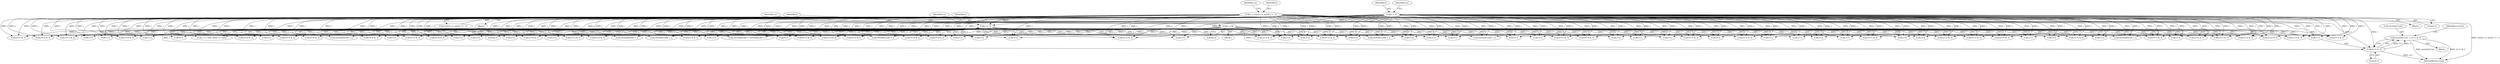 digraph "0_poppler_a9b8ab4657dec65b8b86c225d12c533ad7e984e2@array" {
"1001176" [label="(Call,section[1].ia1 = (i+1) & 3)"];
"1001182" [label="(Call,(i+1) & 3)"];
"1000640" [label="(Call,i = (vy[2] <= vy[3]) ? 2 : 3)"];
"1000661" [label="(Call,i = 1)"];
"1000674" [label="(Call,i != 3)"];
"1000685" [label="(Call,i = 0)"];
"1000695" [label="(Call,(i+1) & 3)"];
"1001774" [label="(MethodReturn,void)"];
"1001104" [label="(Call,(i+1) & 3)"];
"1000662" [label="(Identifier,i)"];
"1001044" [label="(Call,(i+1) & 3)"];
"1000642" [label="(Call,(vy[2] <= vy[3]) ? 2 : 3)"];
"1000850" [label="(Call,(i+2) & 3)"];
"1000660" [label="(Block,)"];
"1001045" [label="(Call,i+1)"];
"1001247" [label="(Call,i+1)"];
"1000722" [label="(Call,(i+2) & 3)"];
"1001217" [label="(Call,(i+3) & 3)"];
"1000663" [label="(Literal,1)"];
"1001157" [label="(Call,i+1)"];
"1000806" [label="(Call,section[0].ib0 = i)"];
"1000969" [label="(Call,(i+1) & 3)"];
"1001176" [label="(Call,section[1].ia1 = (i+1) & 3)"];
"1000755" [label="(Call,(i+3) & 3)"];
"1000766" [label="(Call,(i+1) & 3)"];
"1000851" [label="(Call,i+2)"];
"1000916" [label="(Call,(i+1) & 3)"];
"1001055" [label="(Call,(i+2) & 3)"];
"1001093" [label="(Call,(i+3) & 3)"];
"1000723" [label="(Call,i+2)"];
"1001147" [label="(Call,i+1)"];
"1001156" [label="(Call,(i+1) & 3)"];
"1000655" [label="(Identifier,vy)"];
"1000777" [label="(Call,(i+2) & 3)"];
"1001190" [label="(Identifier,section)"];
"1001132" [label="(Call,i+3)"];
"1000953" [label="(Call,i+3)"];
"1000691" [label="(Identifier,vy)"];
"1001193" [label="(Call,(i+3) & 3)"];
"1001218" [label="(Call,i+3)"];
"1001183" [label="(Call,i+1)"];
"1001080" [label="(Call,section[1].ia0 = i)"];
"1001169" [label="(Call,section[1].ia0 = i)"];
"1001033" [label="(Call,i+3)"];
"1001205" [label="(Call,i+2)"];
"1001131" [label="(Call,(i+3) & 3)"];
"1000820" [label="(Call,i+3)"];
"1001204" [label="(Call,(i+2) & 3)"];
"1001001" [label="(Call,i+1)"];
"1001032" [label="(Call,(i+3) & 3)"];
"1000641" [label="(Identifier,i)"];
"1000668" [label="(Identifier,vy)"];
"1000857" [label="(Call,section[0].ia0 = section[0].ib0 = i)"];
"1000736" [label="(Call,(i+1) & 3)"];
"1000899" [label="(Call,i+3)"];
"1000892" [label="(Call,i+1)"];
"1001194" [label="(Call,i+3)"];
"1000679" [label="(Identifier,vy)"];
"1000978" [label="(Call,(i+1) & 3)"];
"1000756" [label="(Call,i+3)"];
"1000882" [label="(Call,(i+2) & 3)"];
"1000791" [label="(Call,i+1)"];
"1001105" [label="(Call,i+1)"];
"1000790" [label="(Call,(i+1) & 3)"];
"1000673" [label="(Call,i != 3 && vy[0] == vy[i])"];
"1000952" [label="(Call,(i+3) & 3)"];
"1001163" [label="(Call,(i+3) & 3)"];
"1000819" [label="(Call,(i+3) & 3)"];
"1000898" [label="(Call,(i+3) & 3)"];
"1000778" [label="(Call,i+2)"];
"1000686" [label="(Identifier,i)"];
"1000767" [label="(Call,i+1)"];
"1000986" [label="(Call,i+3)"];
"1001233" [label="(Call,section[1].ib0 = i)"];
"1000917" [label="(Call,i+1)"];
"1000685" [label="(Call,i = 0)"];
"1001016" [label="(Call,i+3)"];
"1000684" [label="(Block,)"];
"1001115" [label="(Call,(i+2) & 3)"];
"1001246" [label="(Call,(i+1) & 3)"];
"1000934" [label="(Call,i+3)"];
"1000675" [label="(Identifier,i)"];
"1001073" [label="(Call,(i+3) & 3)"];
"1000661" [label="(Call,i = 1)"];
"1000801" [label="(Call,(i+2) & 3)"];
"1001164" [label="(Call,i+3)"];
"1001116" [label="(Call,i+2)"];
"1000883" [label="(Call,i+2)"];
"1000979" [label="(Call,i+1)"];
"1001015" [label="(Call,(i+3) & 3)"];
"1001182" [label="(Call,(i+1) & 3)"];
"1001168" [label="(Block,)"];
"1000985" [label="(Call,(i+3) & 3)"];
"1001026" [label="(Call,i+1)"];
"1001094" [label="(Call,i+3)"];
"1000687" [label="(Literal,0)"];
"1000863" [label="(Call,section[0].ib0 = i)"];
"1000802" [label="(Call,i+2)"];
"1000742" [label="(Call,section[0].ia0 = i)"];
"1001025" [label="(Call,(i+1) & 3)"];
"1000676" [label="(Literal,3)"];
"1000933" [label="(Call,(i+3) & 3)"];
"1001000" [label="(Call,(i+1) & 3)"];
"1001074" [label="(Call,i+3)"];
"1001177" [label="(Call,section[1].ia1)"];
"1001186" [label="(Literal,3)"];
"1000970" [label="(Call,i+1)"];
"1000674" [label="(Call,i != 3)"];
"1000696" [label="(Call,i+1)"];
"1000737" [label="(Call,i+1)"];
"1000891" [label="(Call,(i+1) & 3)"];
"1001228" [label="(Call,(i+2) & 3)"];
"1001060" [label="(Call,section[1].ib0 = i)"];
"1000107" [label="(Block,)"];
"1000640" [label="(Call,i = (vy[2] <= vy[3]) ? 2 : 3)"];
"1001146" [label="(Call,(i+1) & 3)"];
"1001229" [label="(Call,i+2)"];
"1001056" [label="(Call,i+2)"];
"1001176" -> "1001168"  [label="AST: "];
"1001176" -> "1001182"  [label="CFG: "];
"1001177" -> "1001176"  [label="AST: "];
"1001182" -> "1001176"  [label="AST: "];
"1001190" -> "1001176"  [label="CFG: "];
"1001176" -> "1001774"  [label="DDG: section[1].ia1"];
"1001176" -> "1001774"  [label="DDG: (i+1) & 3"];
"1001182" -> "1001176"  [label="DDG: i+1"];
"1001182" -> "1001176"  [label="DDG: 3"];
"1001182" -> "1001186"  [label="CFG: "];
"1001183" -> "1001182"  [label="AST: "];
"1001186" -> "1001182"  [label="AST: "];
"1001182" -> "1001774"  [label="DDG: i+1"];
"1000640" -> "1001182"  [label="DDG: i"];
"1000661" -> "1001182"  [label="DDG: i"];
"1000674" -> "1001182"  [label="DDG: i"];
"1000685" -> "1001182"  [label="DDG: i"];
"1000640" -> "1000107"  [label="AST: "];
"1000640" -> "1000642"  [label="CFG: "];
"1000641" -> "1000640"  [label="AST: "];
"1000642" -> "1000640"  [label="AST: "];
"1000655" -> "1000640"  [label="CFG: "];
"1000640" -> "1001774"  [label="DDG: (vy[2] <= vy[3]) ? 2 : 3"];
"1000640" -> "1000674"  [label="DDG: i"];
"1000640" -> "1000695"  [label="DDG: i"];
"1000640" -> "1000696"  [label="DDG: i"];
"1000640" -> "1000722"  [label="DDG: i"];
"1000640" -> "1000723"  [label="DDG: i"];
"1000640" -> "1000736"  [label="DDG: i"];
"1000640" -> "1000737"  [label="DDG: i"];
"1000640" -> "1000742"  [label="DDG: i"];
"1000640" -> "1000755"  [label="DDG: i"];
"1000640" -> "1000756"  [label="DDG: i"];
"1000640" -> "1000766"  [label="DDG: i"];
"1000640" -> "1000767"  [label="DDG: i"];
"1000640" -> "1000777"  [label="DDG: i"];
"1000640" -> "1000778"  [label="DDG: i"];
"1000640" -> "1000790"  [label="DDG: i"];
"1000640" -> "1000791"  [label="DDG: i"];
"1000640" -> "1000801"  [label="DDG: i"];
"1000640" -> "1000802"  [label="DDG: i"];
"1000640" -> "1000806"  [label="DDG: i"];
"1000640" -> "1000819"  [label="DDG: i"];
"1000640" -> "1000820"  [label="DDG: i"];
"1000640" -> "1000850"  [label="DDG: i"];
"1000640" -> "1000851"  [label="DDG: i"];
"1000640" -> "1000857"  [label="DDG: i"];
"1000640" -> "1000863"  [label="DDG: i"];
"1000640" -> "1000882"  [label="DDG: i"];
"1000640" -> "1000883"  [label="DDG: i"];
"1000640" -> "1000891"  [label="DDG: i"];
"1000640" -> "1000892"  [label="DDG: i"];
"1000640" -> "1000898"  [label="DDG: i"];
"1000640" -> "1000899"  [label="DDG: i"];
"1000640" -> "1000916"  [label="DDG: i"];
"1000640" -> "1000917"  [label="DDG: i"];
"1000640" -> "1000933"  [label="DDG: i"];
"1000640" -> "1000934"  [label="DDG: i"];
"1000640" -> "1000952"  [label="DDG: i"];
"1000640" -> "1000953"  [label="DDG: i"];
"1000640" -> "1000969"  [label="DDG: i"];
"1000640" -> "1000970"  [label="DDG: i"];
"1000640" -> "1000978"  [label="DDG: i"];
"1000640" -> "1000979"  [label="DDG: i"];
"1000640" -> "1000985"  [label="DDG: i"];
"1000640" -> "1000986"  [label="DDG: i"];
"1000640" -> "1001000"  [label="DDG: i"];
"1000640" -> "1001001"  [label="DDG: i"];
"1000640" -> "1001015"  [label="DDG: i"];
"1000640" -> "1001016"  [label="DDG: i"];
"1000640" -> "1001025"  [label="DDG: i"];
"1000640" -> "1001026"  [label="DDG: i"];
"1000640" -> "1001032"  [label="DDG: i"];
"1000640" -> "1001033"  [label="DDG: i"];
"1000640" -> "1001044"  [label="DDG: i"];
"1000640" -> "1001045"  [label="DDG: i"];
"1000640" -> "1001055"  [label="DDG: i"];
"1000640" -> "1001056"  [label="DDG: i"];
"1000640" -> "1001060"  [label="DDG: i"];
"1000640" -> "1001073"  [label="DDG: i"];
"1000640" -> "1001074"  [label="DDG: i"];
"1000640" -> "1001080"  [label="DDG: i"];
"1000640" -> "1001093"  [label="DDG: i"];
"1000640" -> "1001094"  [label="DDG: i"];
"1000640" -> "1001104"  [label="DDG: i"];
"1000640" -> "1001105"  [label="DDG: i"];
"1000640" -> "1001115"  [label="DDG: i"];
"1000640" -> "1001116"  [label="DDG: i"];
"1000640" -> "1001131"  [label="DDG: i"];
"1000640" -> "1001132"  [label="DDG: i"];
"1000640" -> "1001146"  [label="DDG: i"];
"1000640" -> "1001147"  [label="DDG: i"];
"1000640" -> "1001156"  [label="DDG: i"];
"1000640" -> "1001157"  [label="DDG: i"];
"1000640" -> "1001163"  [label="DDG: i"];
"1000640" -> "1001164"  [label="DDG: i"];
"1000640" -> "1001169"  [label="DDG: i"];
"1000640" -> "1001183"  [label="DDG: i"];
"1000640" -> "1001193"  [label="DDG: i"];
"1000640" -> "1001194"  [label="DDG: i"];
"1000640" -> "1001204"  [label="DDG: i"];
"1000640" -> "1001205"  [label="DDG: i"];
"1000640" -> "1001217"  [label="DDG: i"];
"1000640" -> "1001218"  [label="DDG: i"];
"1000640" -> "1001228"  [label="DDG: i"];
"1000640" -> "1001229"  [label="DDG: i"];
"1000640" -> "1001233"  [label="DDG: i"];
"1000640" -> "1001246"  [label="DDG: i"];
"1000640" -> "1001247"  [label="DDG: i"];
"1000661" -> "1000660"  [label="AST: "];
"1000661" -> "1000663"  [label="CFG: "];
"1000662" -> "1000661"  [label="AST: "];
"1000663" -> "1000661"  [label="AST: "];
"1000668" -> "1000661"  [label="CFG: "];
"1000661" -> "1000674"  [label="DDG: i"];
"1000661" -> "1000695"  [label="DDG: i"];
"1000661" -> "1000696"  [label="DDG: i"];
"1000661" -> "1000722"  [label="DDG: i"];
"1000661" -> "1000723"  [label="DDG: i"];
"1000661" -> "1000736"  [label="DDG: i"];
"1000661" -> "1000737"  [label="DDG: i"];
"1000661" -> "1000742"  [label="DDG: i"];
"1000661" -> "1000755"  [label="DDG: i"];
"1000661" -> "1000756"  [label="DDG: i"];
"1000661" -> "1000766"  [label="DDG: i"];
"1000661" -> "1000767"  [label="DDG: i"];
"1000661" -> "1000777"  [label="DDG: i"];
"1000661" -> "1000778"  [label="DDG: i"];
"1000661" -> "1000790"  [label="DDG: i"];
"1000661" -> "1000791"  [label="DDG: i"];
"1000661" -> "1000801"  [label="DDG: i"];
"1000661" -> "1000802"  [label="DDG: i"];
"1000661" -> "1000806"  [label="DDG: i"];
"1000661" -> "1000819"  [label="DDG: i"];
"1000661" -> "1000820"  [label="DDG: i"];
"1000661" -> "1000850"  [label="DDG: i"];
"1000661" -> "1000851"  [label="DDG: i"];
"1000661" -> "1000857"  [label="DDG: i"];
"1000661" -> "1000863"  [label="DDG: i"];
"1000661" -> "1000882"  [label="DDG: i"];
"1000661" -> "1000883"  [label="DDG: i"];
"1000661" -> "1000891"  [label="DDG: i"];
"1000661" -> "1000892"  [label="DDG: i"];
"1000661" -> "1000898"  [label="DDG: i"];
"1000661" -> "1000899"  [label="DDG: i"];
"1000661" -> "1000916"  [label="DDG: i"];
"1000661" -> "1000917"  [label="DDG: i"];
"1000661" -> "1000933"  [label="DDG: i"];
"1000661" -> "1000934"  [label="DDG: i"];
"1000661" -> "1000952"  [label="DDG: i"];
"1000661" -> "1000953"  [label="DDG: i"];
"1000661" -> "1000969"  [label="DDG: i"];
"1000661" -> "1000970"  [label="DDG: i"];
"1000661" -> "1000978"  [label="DDG: i"];
"1000661" -> "1000979"  [label="DDG: i"];
"1000661" -> "1000985"  [label="DDG: i"];
"1000661" -> "1000986"  [label="DDG: i"];
"1000661" -> "1001000"  [label="DDG: i"];
"1000661" -> "1001001"  [label="DDG: i"];
"1000661" -> "1001015"  [label="DDG: i"];
"1000661" -> "1001016"  [label="DDG: i"];
"1000661" -> "1001025"  [label="DDG: i"];
"1000661" -> "1001026"  [label="DDG: i"];
"1000661" -> "1001032"  [label="DDG: i"];
"1000661" -> "1001033"  [label="DDG: i"];
"1000661" -> "1001044"  [label="DDG: i"];
"1000661" -> "1001045"  [label="DDG: i"];
"1000661" -> "1001055"  [label="DDG: i"];
"1000661" -> "1001056"  [label="DDG: i"];
"1000661" -> "1001060"  [label="DDG: i"];
"1000661" -> "1001073"  [label="DDG: i"];
"1000661" -> "1001074"  [label="DDG: i"];
"1000661" -> "1001080"  [label="DDG: i"];
"1000661" -> "1001093"  [label="DDG: i"];
"1000661" -> "1001094"  [label="DDG: i"];
"1000661" -> "1001104"  [label="DDG: i"];
"1000661" -> "1001105"  [label="DDG: i"];
"1000661" -> "1001115"  [label="DDG: i"];
"1000661" -> "1001116"  [label="DDG: i"];
"1000661" -> "1001131"  [label="DDG: i"];
"1000661" -> "1001132"  [label="DDG: i"];
"1000661" -> "1001146"  [label="DDG: i"];
"1000661" -> "1001147"  [label="DDG: i"];
"1000661" -> "1001156"  [label="DDG: i"];
"1000661" -> "1001157"  [label="DDG: i"];
"1000661" -> "1001163"  [label="DDG: i"];
"1000661" -> "1001164"  [label="DDG: i"];
"1000661" -> "1001169"  [label="DDG: i"];
"1000661" -> "1001183"  [label="DDG: i"];
"1000661" -> "1001193"  [label="DDG: i"];
"1000661" -> "1001194"  [label="DDG: i"];
"1000661" -> "1001204"  [label="DDG: i"];
"1000661" -> "1001205"  [label="DDG: i"];
"1000661" -> "1001217"  [label="DDG: i"];
"1000661" -> "1001218"  [label="DDG: i"];
"1000661" -> "1001228"  [label="DDG: i"];
"1000661" -> "1001229"  [label="DDG: i"];
"1000661" -> "1001233"  [label="DDG: i"];
"1000661" -> "1001246"  [label="DDG: i"];
"1000661" -> "1001247"  [label="DDG: i"];
"1000674" -> "1000673"  [label="AST: "];
"1000674" -> "1000676"  [label="CFG: "];
"1000675" -> "1000674"  [label="AST: "];
"1000676" -> "1000674"  [label="AST: "];
"1000679" -> "1000674"  [label="CFG: "];
"1000673" -> "1000674"  [label="CFG: "];
"1000674" -> "1000673"  [label="DDG: i"];
"1000674" -> "1000673"  [label="DDG: 3"];
"1000674" -> "1000695"  [label="DDG: i"];
"1000674" -> "1000696"  [label="DDG: i"];
"1000674" -> "1000722"  [label="DDG: i"];
"1000674" -> "1000723"  [label="DDG: i"];
"1000674" -> "1000736"  [label="DDG: i"];
"1000674" -> "1000737"  [label="DDG: i"];
"1000674" -> "1000742"  [label="DDG: i"];
"1000674" -> "1000755"  [label="DDG: i"];
"1000674" -> "1000756"  [label="DDG: i"];
"1000674" -> "1000766"  [label="DDG: i"];
"1000674" -> "1000767"  [label="DDG: i"];
"1000674" -> "1000777"  [label="DDG: i"];
"1000674" -> "1000778"  [label="DDG: i"];
"1000674" -> "1000790"  [label="DDG: i"];
"1000674" -> "1000791"  [label="DDG: i"];
"1000674" -> "1000801"  [label="DDG: i"];
"1000674" -> "1000802"  [label="DDG: i"];
"1000674" -> "1000806"  [label="DDG: i"];
"1000674" -> "1000819"  [label="DDG: i"];
"1000674" -> "1000820"  [label="DDG: i"];
"1000674" -> "1000850"  [label="DDG: i"];
"1000674" -> "1000851"  [label="DDG: i"];
"1000674" -> "1000857"  [label="DDG: i"];
"1000674" -> "1000863"  [label="DDG: i"];
"1000674" -> "1000882"  [label="DDG: i"];
"1000674" -> "1000883"  [label="DDG: i"];
"1000674" -> "1000891"  [label="DDG: i"];
"1000674" -> "1000892"  [label="DDG: i"];
"1000674" -> "1000898"  [label="DDG: i"];
"1000674" -> "1000899"  [label="DDG: i"];
"1000674" -> "1000916"  [label="DDG: i"];
"1000674" -> "1000917"  [label="DDG: i"];
"1000674" -> "1000933"  [label="DDG: i"];
"1000674" -> "1000934"  [label="DDG: i"];
"1000674" -> "1000952"  [label="DDG: i"];
"1000674" -> "1000953"  [label="DDG: i"];
"1000674" -> "1000969"  [label="DDG: i"];
"1000674" -> "1000970"  [label="DDG: i"];
"1000674" -> "1000978"  [label="DDG: i"];
"1000674" -> "1000979"  [label="DDG: i"];
"1000674" -> "1000985"  [label="DDG: i"];
"1000674" -> "1000986"  [label="DDG: i"];
"1000674" -> "1001000"  [label="DDG: i"];
"1000674" -> "1001001"  [label="DDG: i"];
"1000674" -> "1001015"  [label="DDG: i"];
"1000674" -> "1001016"  [label="DDG: i"];
"1000674" -> "1001025"  [label="DDG: i"];
"1000674" -> "1001026"  [label="DDG: i"];
"1000674" -> "1001032"  [label="DDG: i"];
"1000674" -> "1001033"  [label="DDG: i"];
"1000674" -> "1001044"  [label="DDG: i"];
"1000674" -> "1001045"  [label="DDG: i"];
"1000674" -> "1001055"  [label="DDG: i"];
"1000674" -> "1001056"  [label="DDG: i"];
"1000674" -> "1001060"  [label="DDG: i"];
"1000674" -> "1001073"  [label="DDG: i"];
"1000674" -> "1001074"  [label="DDG: i"];
"1000674" -> "1001080"  [label="DDG: i"];
"1000674" -> "1001093"  [label="DDG: i"];
"1000674" -> "1001094"  [label="DDG: i"];
"1000674" -> "1001104"  [label="DDG: i"];
"1000674" -> "1001105"  [label="DDG: i"];
"1000674" -> "1001115"  [label="DDG: i"];
"1000674" -> "1001116"  [label="DDG: i"];
"1000674" -> "1001131"  [label="DDG: i"];
"1000674" -> "1001132"  [label="DDG: i"];
"1000674" -> "1001146"  [label="DDG: i"];
"1000674" -> "1001147"  [label="DDG: i"];
"1000674" -> "1001156"  [label="DDG: i"];
"1000674" -> "1001157"  [label="DDG: i"];
"1000674" -> "1001163"  [label="DDG: i"];
"1000674" -> "1001164"  [label="DDG: i"];
"1000674" -> "1001169"  [label="DDG: i"];
"1000674" -> "1001183"  [label="DDG: i"];
"1000674" -> "1001193"  [label="DDG: i"];
"1000674" -> "1001194"  [label="DDG: i"];
"1000674" -> "1001204"  [label="DDG: i"];
"1000674" -> "1001205"  [label="DDG: i"];
"1000674" -> "1001217"  [label="DDG: i"];
"1000674" -> "1001218"  [label="DDG: i"];
"1000674" -> "1001228"  [label="DDG: i"];
"1000674" -> "1001229"  [label="DDG: i"];
"1000674" -> "1001233"  [label="DDG: i"];
"1000674" -> "1001246"  [label="DDG: i"];
"1000674" -> "1001247"  [label="DDG: i"];
"1000685" -> "1000684"  [label="AST: "];
"1000685" -> "1000687"  [label="CFG: "];
"1000686" -> "1000685"  [label="AST: "];
"1000687" -> "1000685"  [label="AST: "];
"1000691" -> "1000685"  [label="CFG: "];
"1000685" -> "1000695"  [label="DDG: i"];
"1000685" -> "1000696"  [label="DDG: i"];
"1000685" -> "1000722"  [label="DDG: i"];
"1000685" -> "1000723"  [label="DDG: i"];
"1000685" -> "1000736"  [label="DDG: i"];
"1000685" -> "1000737"  [label="DDG: i"];
"1000685" -> "1000742"  [label="DDG: i"];
"1000685" -> "1000755"  [label="DDG: i"];
"1000685" -> "1000756"  [label="DDG: i"];
"1000685" -> "1000766"  [label="DDG: i"];
"1000685" -> "1000767"  [label="DDG: i"];
"1000685" -> "1000777"  [label="DDG: i"];
"1000685" -> "1000778"  [label="DDG: i"];
"1000685" -> "1000790"  [label="DDG: i"];
"1000685" -> "1000791"  [label="DDG: i"];
"1000685" -> "1000801"  [label="DDG: i"];
"1000685" -> "1000802"  [label="DDG: i"];
"1000685" -> "1000806"  [label="DDG: i"];
"1000685" -> "1000819"  [label="DDG: i"];
"1000685" -> "1000820"  [label="DDG: i"];
"1000685" -> "1000850"  [label="DDG: i"];
"1000685" -> "1000851"  [label="DDG: i"];
"1000685" -> "1000857"  [label="DDG: i"];
"1000685" -> "1000863"  [label="DDG: i"];
"1000685" -> "1000882"  [label="DDG: i"];
"1000685" -> "1000883"  [label="DDG: i"];
"1000685" -> "1000891"  [label="DDG: i"];
"1000685" -> "1000892"  [label="DDG: i"];
"1000685" -> "1000898"  [label="DDG: i"];
"1000685" -> "1000899"  [label="DDG: i"];
"1000685" -> "1000916"  [label="DDG: i"];
"1000685" -> "1000917"  [label="DDG: i"];
"1000685" -> "1000933"  [label="DDG: i"];
"1000685" -> "1000934"  [label="DDG: i"];
"1000685" -> "1000952"  [label="DDG: i"];
"1000685" -> "1000953"  [label="DDG: i"];
"1000685" -> "1000969"  [label="DDG: i"];
"1000685" -> "1000970"  [label="DDG: i"];
"1000685" -> "1000978"  [label="DDG: i"];
"1000685" -> "1000979"  [label="DDG: i"];
"1000685" -> "1000985"  [label="DDG: i"];
"1000685" -> "1000986"  [label="DDG: i"];
"1000685" -> "1001000"  [label="DDG: i"];
"1000685" -> "1001001"  [label="DDG: i"];
"1000685" -> "1001015"  [label="DDG: i"];
"1000685" -> "1001016"  [label="DDG: i"];
"1000685" -> "1001025"  [label="DDG: i"];
"1000685" -> "1001026"  [label="DDG: i"];
"1000685" -> "1001032"  [label="DDG: i"];
"1000685" -> "1001033"  [label="DDG: i"];
"1000685" -> "1001044"  [label="DDG: i"];
"1000685" -> "1001045"  [label="DDG: i"];
"1000685" -> "1001055"  [label="DDG: i"];
"1000685" -> "1001056"  [label="DDG: i"];
"1000685" -> "1001060"  [label="DDG: i"];
"1000685" -> "1001073"  [label="DDG: i"];
"1000685" -> "1001074"  [label="DDG: i"];
"1000685" -> "1001080"  [label="DDG: i"];
"1000685" -> "1001093"  [label="DDG: i"];
"1000685" -> "1001094"  [label="DDG: i"];
"1000685" -> "1001104"  [label="DDG: i"];
"1000685" -> "1001105"  [label="DDG: i"];
"1000685" -> "1001115"  [label="DDG: i"];
"1000685" -> "1001116"  [label="DDG: i"];
"1000685" -> "1001131"  [label="DDG: i"];
"1000685" -> "1001132"  [label="DDG: i"];
"1000685" -> "1001146"  [label="DDG: i"];
"1000685" -> "1001147"  [label="DDG: i"];
"1000685" -> "1001156"  [label="DDG: i"];
"1000685" -> "1001157"  [label="DDG: i"];
"1000685" -> "1001163"  [label="DDG: i"];
"1000685" -> "1001164"  [label="DDG: i"];
"1000685" -> "1001169"  [label="DDG: i"];
"1000685" -> "1001183"  [label="DDG: i"];
"1000685" -> "1001193"  [label="DDG: i"];
"1000685" -> "1001194"  [label="DDG: i"];
"1000685" -> "1001204"  [label="DDG: i"];
"1000685" -> "1001205"  [label="DDG: i"];
"1000685" -> "1001217"  [label="DDG: i"];
"1000685" -> "1001218"  [label="DDG: i"];
"1000685" -> "1001228"  [label="DDG: i"];
"1000685" -> "1001229"  [label="DDG: i"];
"1000685" -> "1001233"  [label="DDG: i"];
"1000685" -> "1001246"  [label="DDG: i"];
"1000685" -> "1001247"  [label="DDG: i"];
}
